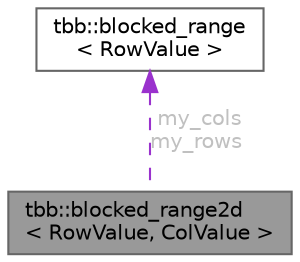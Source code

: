 digraph "tbb::blocked_range2d&lt; RowValue, ColValue &gt;"
{
 // LATEX_PDF_SIZE
  bgcolor="transparent";
  edge [fontname=Helvetica,fontsize=10,labelfontname=Helvetica,labelfontsize=10];
  node [fontname=Helvetica,fontsize=10,shape=box,height=0.2,width=0.4];
  Node1 [id="Node000001",label="tbb::blocked_range2d\l\< RowValue, ColValue \>",height=0.2,width=0.4,color="gray40", fillcolor="grey60", style="filled", fontcolor="black",tooltip="A 2-dimensional range that models the Range concept."];
  Node2 -> Node1 [id="edge1_Node000001_Node000002",dir="back",color="darkorchid3",style="dashed",tooltip=" ",label=" my_cols\nmy_rows",fontcolor="grey" ];
  Node2 [id="Node000002",label="tbb::blocked_range\l\< RowValue \>",height=0.2,width=0.4,color="gray40", fillcolor="white", style="filled",URL="$classtbb_1_1blocked__range.html",tooltip=" "];
}
